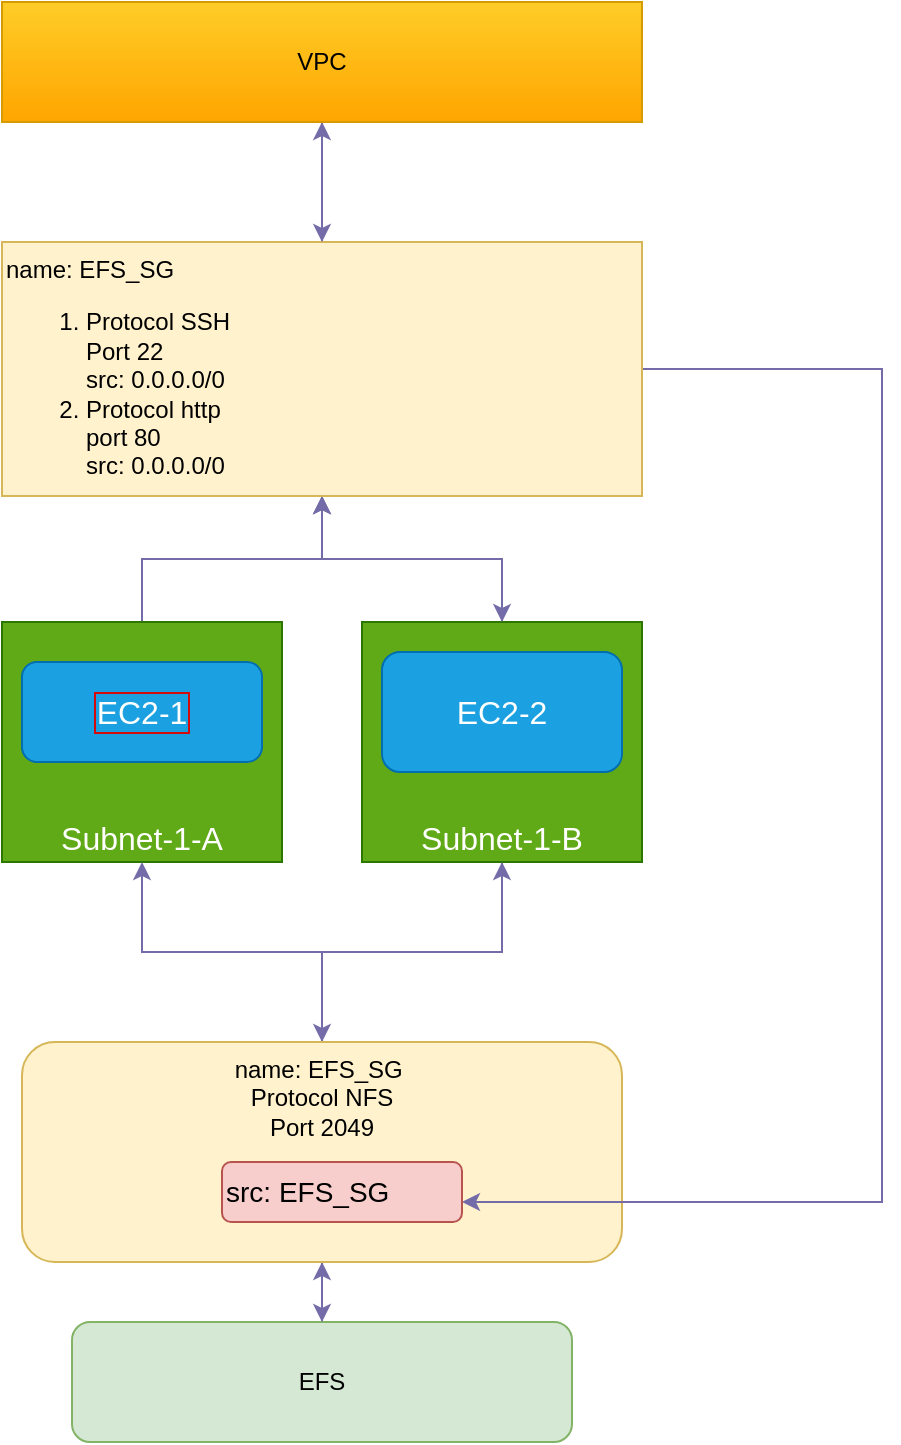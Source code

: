 <mxfile version="24.8.6">
  <diagram id="kgpKYQtTHZ0yAKxKKP6v" name="Page-1">
    <mxGraphModel dx="786" dy="1555" grid="1" gridSize="10" guides="1" tooltips="1" connect="1" arrows="1" fold="1" page="1" pageScale="1" pageWidth="850" pageHeight="1100" background="#ffffff" math="0" shadow="0">
      <root>
        <mxCell id="0" />
        <mxCell id="1" parent="0" />
        <mxCell id="aFGM1vTTBWcWXiO1dYLM-16" style="edgeStyle=orthogonalEdgeStyle;rounded=0;orthogonalLoop=1;jettySize=auto;html=1;entryX=0.5;entryY=1;entryDx=0;entryDy=0;strokeColor=#736CA8;fontColor=#1A1A1A;" edge="1" parent="1" source="aFGM1vTTBWcWXiO1dYLM-2" target="aFGM1vTTBWcWXiO1dYLM-9">
          <mxGeometry relative="1" as="geometry" />
        </mxCell>
        <mxCell id="aFGM1vTTBWcWXiO1dYLM-22" style="edgeStyle=orthogonalEdgeStyle;rounded=0;orthogonalLoop=1;jettySize=auto;html=1;strokeColor=#736CA8;fontColor=#1A1A1A;" edge="1" parent="1" source="aFGM1vTTBWcWXiO1dYLM-2" target="aFGM1vTTBWcWXiO1dYLM-7">
          <mxGeometry relative="1" as="geometry" />
        </mxCell>
        <mxCell id="aFGM1vTTBWcWXiO1dYLM-2" value="Subnet-1-B" style="rounded=0;whiteSpace=wrap;html=1;strokeColor=#2D7600;fontColor=#ffffff;fillColor=#60a917;fontSize=16;verticalAlign=bottom;" vertex="1" parent="1">
          <mxGeometry x="340" y="50" width="140" height="120" as="geometry" />
        </mxCell>
        <mxCell id="aFGM1vTTBWcWXiO1dYLM-17" style="edgeStyle=orthogonalEdgeStyle;rounded=0;orthogonalLoop=1;jettySize=auto;html=1;strokeColor=#736CA8;fontColor=#1A1A1A;" edge="1" parent="1" source="aFGM1vTTBWcWXiO1dYLM-3" target="aFGM1vTTBWcWXiO1dYLM-9">
          <mxGeometry relative="1" as="geometry" />
        </mxCell>
        <mxCell id="aFGM1vTTBWcWXiO1dYLM-18" style="edgeStyle=orthogonalEdgeStyle;rounded=0;orthogonalLoop=1;jettySize=auto;html=1;entryX=0.5;entryY=1;entryDx=0;entryDy=0;strokeColor=#736CA8;fontColor=#1A1A1A;" edge="1" parent="1" source="aFGM1vTTBWcWXiO1dYLM-3" target="aFGM1vTTBWcWXiO1dYLM-9">
          <mxGeometry relative="1" as="geometry" />
        </mxCell>
        <mxCell id="aFGM1vTTBWcWXiO1dYLM-3" value="Subnet-1-A" style="rounded=0;whiteSpace=wrap;html=1;strokeColor=#2D7600;fontColor=#ffffff;fillColor=#60a917;fontSize=16;verticalAlign=bottom;" vertex="1" parent="1">
          <mxGeometry x="160" y="50" width="140" height="120" as="geometry" />
        </mxCell>
        <mxCell id="aFGM1vTTBWcWXiO1dYLM-24" style="edgeStyle=orthogonalEdgeStyle;rounded=0;orthogonalLoop=1;jettySize=auto;html=1;strokeColor=#736CA8;fontColor=#1A1A1A;" edge="1" parent="1" source="aFGM1vTTBWcWXiO1dYLM-4" target="aFGM1vTTBWcWXiO1dYLM-7">
          <mxGeometry relative="1" as="geometry" />
        </mxCell>
        <mxCell id="aFGM1vTTBWcWXiO1dYLM-4" value="EFS" style="rounded=1;whiteSpace=wrap;html=1;strokeColor=#82b366;fillColor=#d5e8d4;" vertex="1" parent="1">
          <mxGeometry x="195" y="400" width="250" height="60" as="geometry" />
        </mxCell>
        <mxCell id="aFGM1vTTBWcWXiO1dYLM-21" style="edgeStyle=orthogonalEdgeStyle;rounded=0;orthogonalLoop=1;jettySize=auto;html=1;entryX=0.5;entryY=1;entryDx=0;entryDy=0;strokeColor=#736CA8;fontColor=#1A1A1A;" edge="1" parent="1" source="aFGM1vTTBWcWXiO1dYLM-7" target="aFGM1vTTBWcWXiO1dYLM-3">
          <mxGeometry relative="1" as="geometry" />
        </mxCell>
        <mxCell id="aFGM1vTTBWcWXiO1dYLM-23" style="edgeStyle=orthogonalEdgeStyle;rounded=0;orthogonalLoop=1;jettySize=auto;html=1;entryX=0.5;entryY=1;entryDx=0;entryDy=0;strokeColor=#736CA8;fontColor=#1A1A1A;" edge="1" parent="1" source="aFGM1vTTBWcWXiO1dYLM-7" target="aFGM1vTTBWcWXiO1dYLM-2">
          <mxGeometry relative="1" as="geometry" />
        </mxCell>
        <mxCell id="aFGM1vTTBWcWXiO1dYLM-25" style="edgeStyle=orthogonalEdgeStyle;rounded=0;orthogonalLoop=1;jettySize=auto;html=1;entryX=0.5;entryY=0;entryDx=0;entryDy=0;strokeColor=#736CA8;fontColor=#1A1A1A;" edge="1" parent="1" source="aFGM1vTTBWcWXiO1dYLM-7" target="aFGM1vTTBWcWXiO1dYLM-4">
          <mxGeometry relative="1" as="geometry" />
        </mxCell>
        <mxCell id="aFGM1vTTBWcWXiO1dYLM-7" value="name: EFS_SG&amp;nbsp;&lt;br&gt;Protocol NFS&lt;br&gt;Port 2049&lt;div&gt;&lt;br&gt;&lt;/div&gt;" style="rounded=1;whiteSpace=wrap;html=1;strokeColor=#d6b656;fillColor=#fff2cc;align=center;horizontal=1;verticalAlign=top;" vertex="1" parent="1">
          <mxGeometry x="170" y="260" width="300" height="110" as="geometry" />
        </mxCell>
        <mxCell id="aFGM1vTTBWcWXiO1dYLM-14" style="edgeStyle=orthogonalEdgeStyle;rounded=0;orthogonalLoop=1;jettySize=auto;html=1;entryX=0.5;entryY=1;entryDx=0;entryDy=0;strokeColor=#736CA8;fontColor=#1A1A1A;" edge="1" parent="1" source="aFGM1vTTBWcWXiO1dYLM-9" target="aFGM1vTTBWcWXiO1dYLM-12">
          <mxGeometry relative="1" as="geometry" />
        </mxCell>
        <mxCell id="aFGM1vTTBWcWXiO1dYLM-15" style="edgeStyle=orthogonalEdgeStyle;rounded=0;orthogonalLoop=1;jettySize=auto;html=1;entryX=0.5;entryY=0;entryDx=0;entryDy=0;strokeColor=#736CA8;fontColor=#1A1A1A;" edge="1" parent="1" source="aFGM1vTTBWcWXiO1dYLM-9" target="aFGM1vTTBWcWXiO1dYLM-2">
          <mxGeometry relative="1" as="geometry" />
        </mxCell>
        <mxCell id="aFGM1vTTBWcWXiO1dYLM-26" style="edgeStyle=orthogonalEdgeStyle;rounded=0;orthogonalLoop=1;jettySize=auto;html=1;strokeColor=#736CA8;fontColor=#e10909;labelBackgroundColor=#141414;" edge="1" parent="1" source="aFGM1vTTBWcWXiO1dYLM-9">
          <mxGeometry relative="1" as="geometry">
            <mxPoint x="390" y="340" as="targetPoint" />
            <Array as="points">
              <mxPoint x="600" y="-76" />
              <mxPoint x="600" y="340" />
            </Array>
          </mxGeometry>
        </mxCell>
        <mxCell id="aFGM1vTTBWcWXiO1dYLM-9" value="name: EFS_SG&amp;nbsp;&lt;br&gt;&lt;ol&gt;&lt;li&gt;Protocol SSH&lt;br&gt;Port 22&lt;br&gt;src: 0.0.0.0/0&lt;/li&gt;&lt;li&gt;Protocol http&lt;br&gt;port 80&lt;br&gt;src: 0.0.0.0/0&lt;/li&gt;&lt;/ol&gt;&lt;br&gt;&lt;div&gt;&lt;br&gt;&lt;/div&gt;" style="rounded=0;whiteSpace=wrap;html=1;strokeColor=#d6b656;fillColor=#fff2cc;align=left;verticalAlign=top;" vertex="1" parent="1">
          <mxGeometry x="160" y="-140" width="320" height="127" as="geometry" />
        </mxCell>
        <mxCell id="aFGM1vTTBWcWXiO1dYLM-10" value="&lt;span style=&quot;font-size: 16px;&quot;&gt;EC2-1&lt;/span&gt;" style="rounded=1;whiteSpace=wrap;html=1;strokeColor=#006EAF;fontColor=#ffffff;fillColor=#1ba1e2;labelBorderColor=#d50b0b;" vertex="1" parent="1">
          <mxGeometry x="170" y="70" width="120" height="50" as="geometry" />
        </mxCell>
        <mxCell id="aFGM1vTTBWcWXiO1dYLM-11" value="&lt;span style=&quot;font-size: 16px;&quot;&gt;EC2-2&lt;/span&gt;" style="rounded=1;whiteSpace=wrap;html=1;strokeColor=#006EAF;fontColor=#ffffff;fillColor=#1ba1e2;" vertex="1" parent="1">
          <mxGeometry x="350" y="65" width="120" height="60" as="geometry" />
        </mxCell>
        <mxCell id="aFGM1vTTBWcWXiO1dYLM-13" style="edgeStyle=orthogonalEdgeStyle;rounded=0;orthogonalLoop=1;jettySize=auto;html=1;strokeColor=#736CA8;fontColor=#1A1A1A;" edge="1" parent="1" source="aFGM1vTTBWcWXiO1dYLM-12" target="aFGM1vTTBWcWXiO1dYLM-9">
          <mxGeometry relative="1" as="geometry" />
        </mxCell>
        <mxCell id="aFGM1vTTBWcWXiO1dYLM-12" value="VPC" style="rounded=0;whiteSpace=wrap;html=1;fillColor=#ffcd28;strokeColor=#d79b00;gradientColor=#ffa500;" vertex="1" parent="1">
          <mxGeometry x="160" y="-260" width="320" height="60" as="geometry" />
        </mxCell>
        <mxCell id="aFGM1vTTBWcWXiO1dYLM-28" value="&lt;font style=&quot;font-size: 14px;&quot;&gt;src: EFS_SG&lt;/font&gt;" style="rounded=1;whiteSpace=wrap;html=1;strokeColor=#b85450;fillColor=#f8cecc;verticalAlign=top;align=left;" vertex="1" parent="1">
          <mxGeometry x="270" y="320" width="120" height="30" as="geometry" />
        </mxCell>
      </root>
    </mxGraphModel>
  </diagram>
</mxfile>
